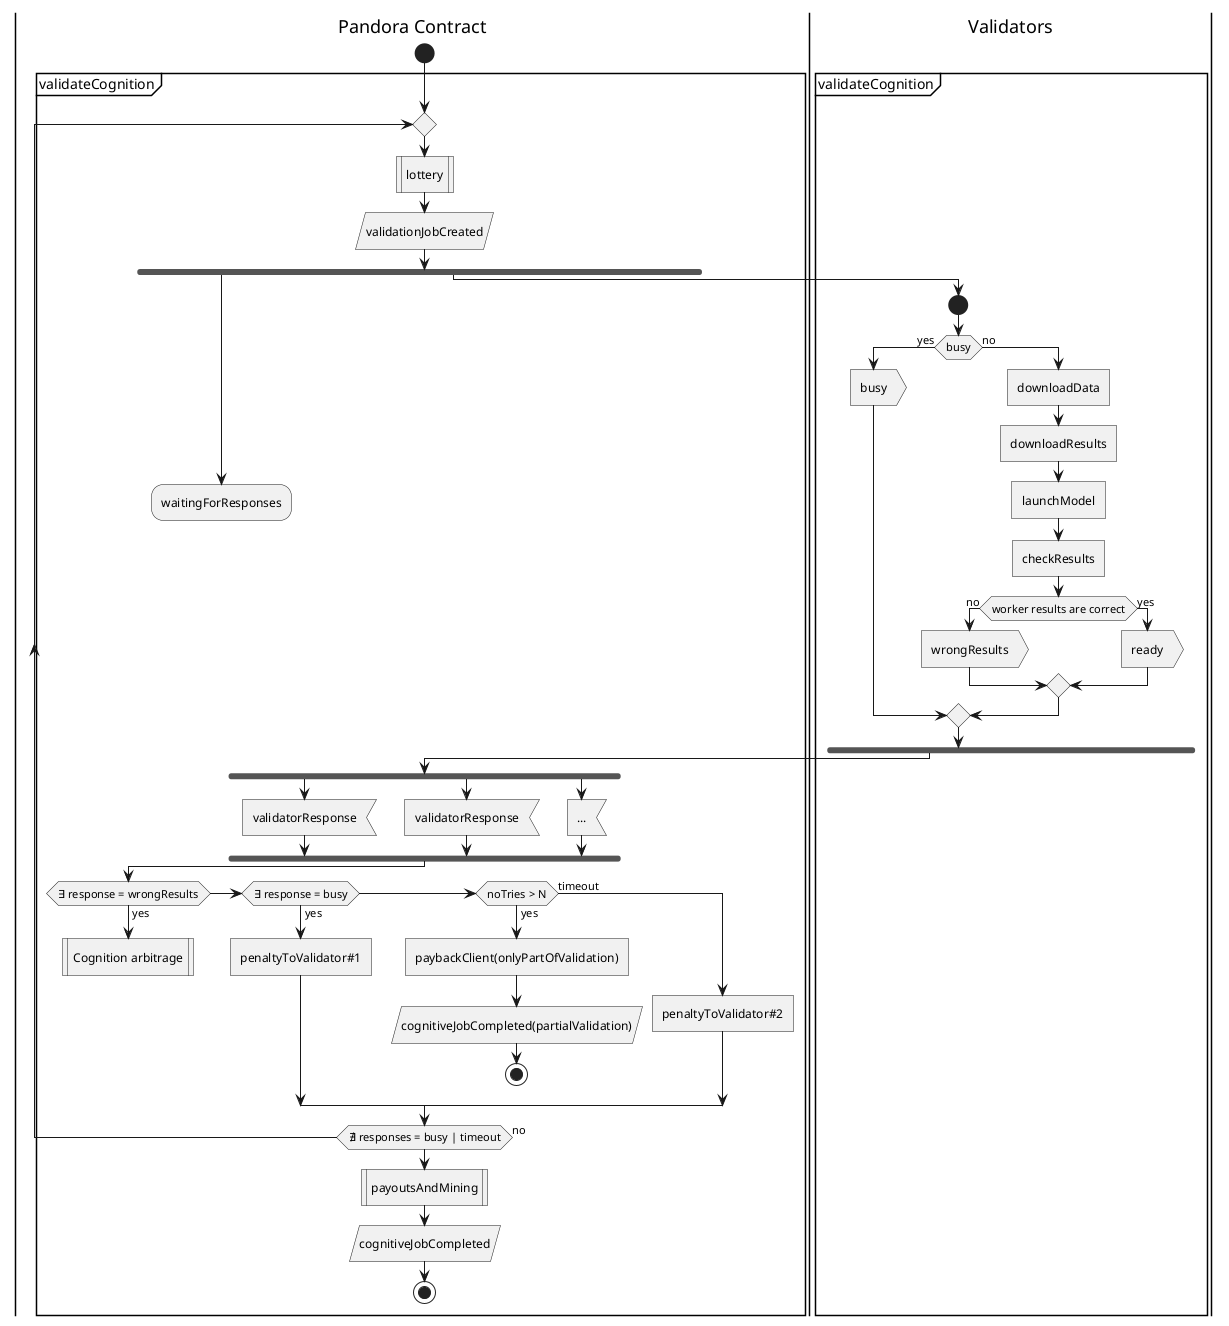 @startuml
|Pandora Contract|
|Validators|

|Pandora Contract|
start

partition validateCognition {
  repeat

    :lottery|
    :validationJobCreated/
    fork
      :waitingForResponses;
      detach
    fork again
      |Validators|
      start
      if (busy) then (yes)
        :busy>
      else (no)
        :downloadData]
        :downloadResults]
        :launchModel]
        :checkResults]
        if (worker results are correct) then (no)
          :wrongResults>
        else (yes)
          :ready>
        endif
      endif
    end fork

    |Pandora Contract|
    fork
      :validatorResponse<
    fork again
      :validatorResponse<
    fork again
      :...<
    end fork

    if (∃ response = wrongResults) then (yes)
      :Cognition arbitrage|
      detach
    elseif (∃ response = busy) then (yes)
      :penaltyToValidator#1]
    elseif (noTries > N) then (yes)
      :paybackClient(onlyPartOfValidation)]
      :cognitiveJobCompleted(partialValidation)/
      stop
    else (timeout)
      :penaltyToValidator#2]
    endif
  repeat while (∄ responses = busy | timeout) is (no)
  :payoutsAndMining|
  :cognitiveJobCompleted/
  stop
}
@enduml
